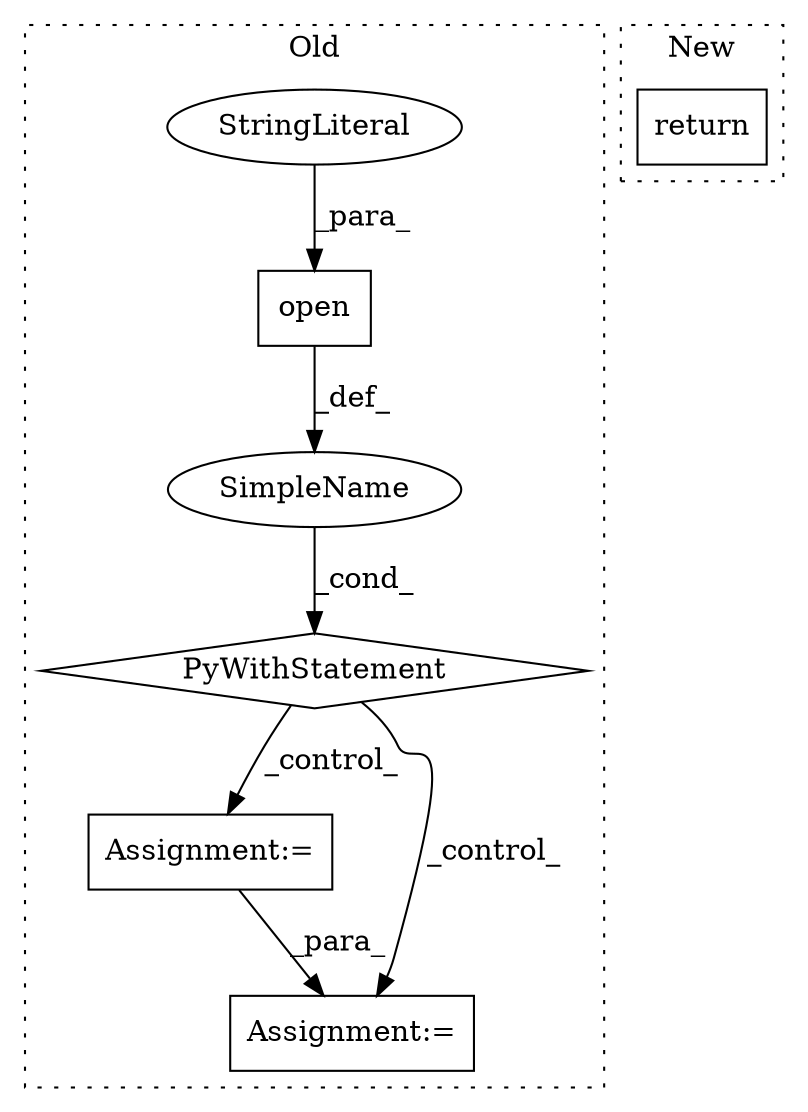 digraph G {
subgraph cluster0 {
1 [label="open" a="32" s="1185,1207" l="5,1" shape="box"];
3 [label="StringLiteral" a="45" s="1203" l="4" shape="ellipse"];
4 [label="Assignment:=" a="7" s="1509" l="1" shape="box"];
5 [label="SimpleName" a="42" s="" l="" shape="ellipse"];
6 [label="PyWithStatement" a="104" s="1175,1208" l="10,2" shape="diamond"];
7 [label="Assignment:=" a="7" s="1533" l="1" shape="box"];
label = "Old";
style="dotted";
}
subgraph cluster1 {
2 [label="return" a="41" s="696" l="7" shape="box"];
label = "New";
style="dotted";
}
1 -> 5 [label="_def_"];
3 -> 1 [label="_para_"];
4 -> 7 [label="_para_"];
5 -> 6 [label="_cond_"];
6 -> 7 [label="_control_"];
6 -> 4 [label="_control_"];
}